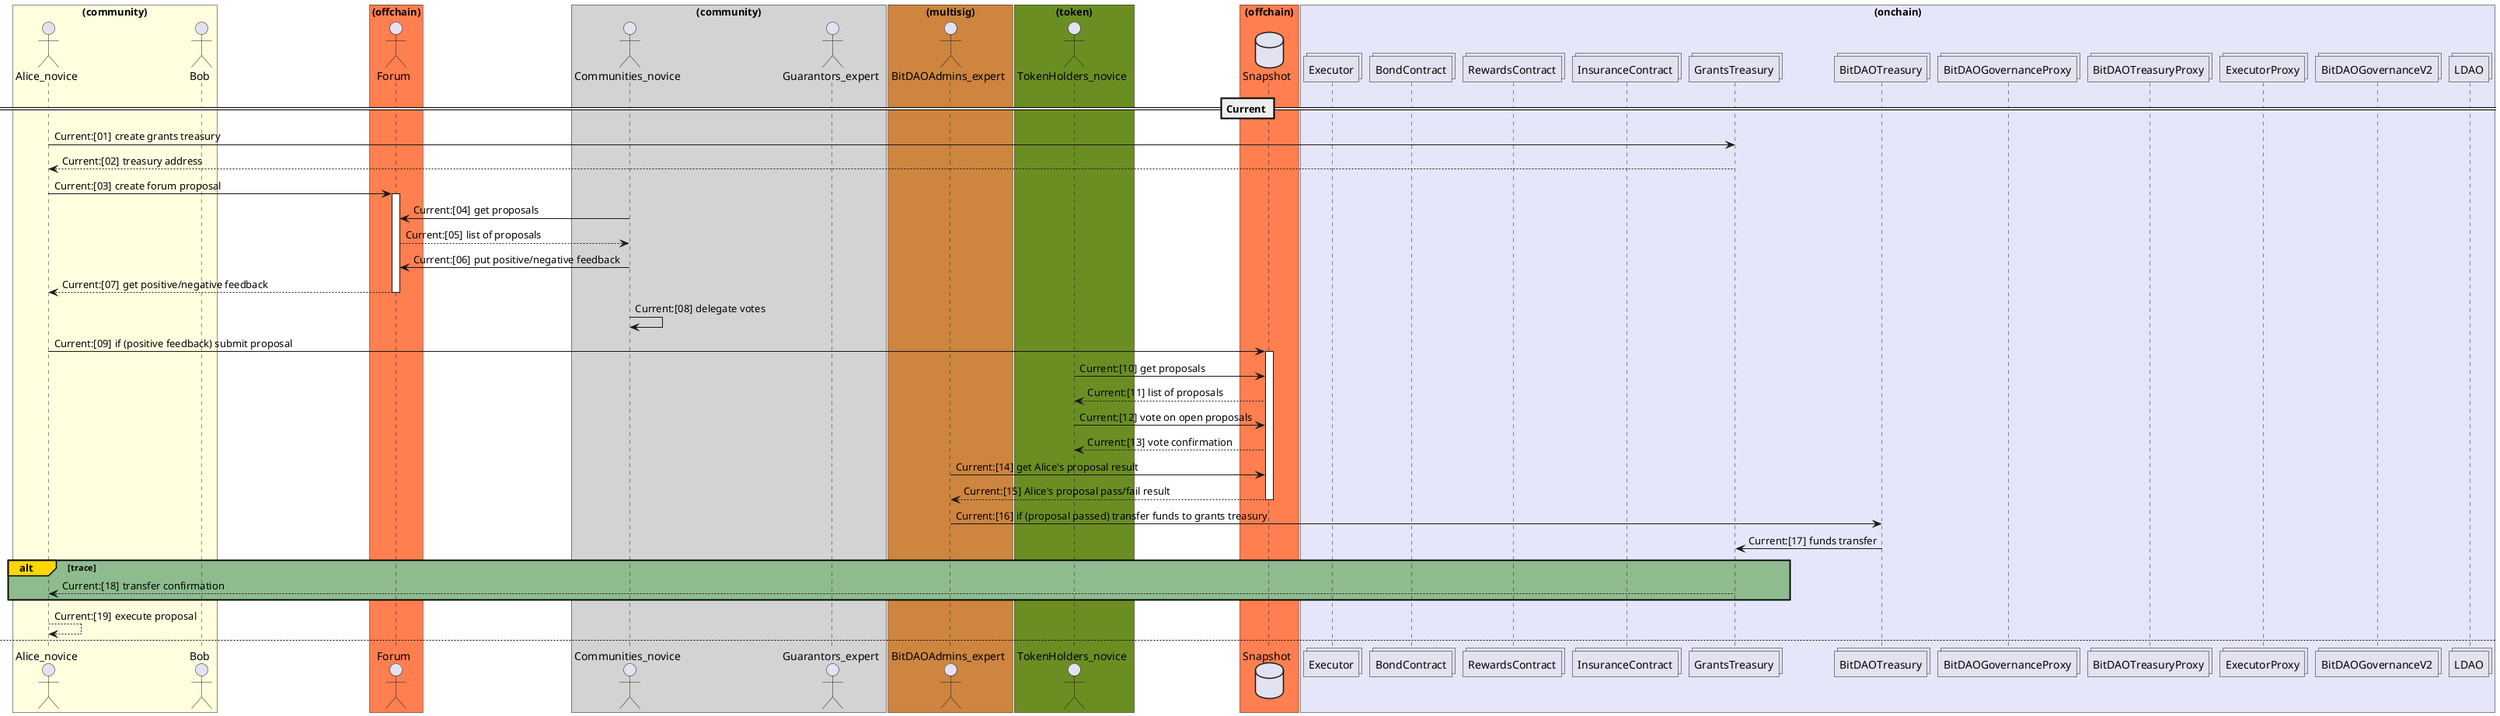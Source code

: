 @startuml
!pragma layout smetana
'skinparam defaultFontSize 29

'https://plantuml.com/sequence-diagram
box "(community)" #LightYellow
actor Alice_novice as alice
actor Bob as bob
end box

box "(offchain)" #Coral
actor Forum as forum
end box

box "(community)" #LightGray
actor Communities_novice as community
actor Guarantors_expert as guarantor
end box

box "(multisig)" #Peru
actor BitDAOAdmins_expert as bitdaoadmin
end box

box "(token)" #OliveDrab
actor TokenHolders_novice as tokenholders
endbox

box "(offchain)" #Coral
database Snapshot as snapshot
end box

box "(onchain)" #Lavender
collections Executor as executor
collections BondContract as bondcontract
collections RewardsContract as rewardscontract
collections InsuranceContract as insurancecontract
collections GrantsTreasury as grantstreasury
collections BitDAOTreasury as bitdaotreasury
collections BitDAOGovernanceProxy as governanceproxy
collections BitDAOTreasuryProxy as treasuryproxy
collections ExecutorProxy as executorproxy
collections BitDAOGovernanceV2 as bitdaogovernance
collections LDAO
end box

autonumber "Current:[00]"

== Current ==

alice -> grantstreasury: create grants treasury
alice <-- grantstreasury: treasury address

alice -> forum: create forum proposal
activate forum
community -> forum: get proposals
community <-- forum: list of proposals
community -> forum: put positive/negative feedback
alice <-- forum: get positive/negative feedback
deactivate forum

community -> community: delegate votes

alice -> snapshot: if (positive feedback) submit proposal
activate snapshot
tokenholders -> snapshot: get proposals
tokenholders <-- snapshot: list of proposals
tokenholders -> snapshot: vote on open proposals
tokenholders <-- snapshot: vote confirmation

'alice -> snapshot: get Alice's proposal result
'alice <-- snapshot: Alice's proposal pass/fail result

bitdaoadmin -> snapshot: get Alice's proposal result
bitdaoadmin <-- snapshot: Alice's proposal pass/fail result
deactivate snapshot

bitdaoadmin -> bitdaotreasury: if (proposal passed) transfer funds to grants treasury
bitdaotreasury -> grantstreasury: funds transfer

alt#Gold #DarkSeaGreen trace
  alice <-- grantstreasury: transfer confirmation
end

alice --> alice: execute proposal

newpage

autonumber "Bond:[00]"

== Bond ==


alice -> grantstreasury: create grants treasury
alice <-- grantstreasury: treasury address

' bond

alice -> forum: create forum proposal
activate forum
guarantor -> forum: get proposals
guarantor <-- forum: list of proposals
guarantor -> forum: put positive/negative feedback

alice -> bondcontract: if (positive) create bond
guarantor -> bondcontract: if (positive) contribute BIT tokens
guarantor <-- bondcontract: ERC20 Fungible bond tokens (1:1 swap)

' treasury

community -> forum: get proposals
community <-- forum: list of proposals
community -> forum: put positive/negative feedback
alice <-- forum: get positive/negative feedback
deactivate forum

community --> community: delegate votes

alice -> snapshot: if (positive feedback) submit proposal
activate snapshot
tokenholders -> snapshot: get proposals
tokenholders <-- snapshot: list of proposals
tokenholders -> snapshot: vote on open proposals
tokenholders <-- snapshot: vote confirmation
deactivate snapshot

bitdaoadmin -> bitdaotreasury: if (pass) allow funds transfer
bitdaotreasury -> grantstreasury: transfer funds

' execution

alice --> alice: execute proposal


' tranche request

'alice -> forum: create tranche release request forum proposal
'activate forum
'guarantor -> forum: get proposals
'guarantor <-- forum: list of proposals
'guarantor -> forum: put positive/negative feedback
'
'community -> forum: get proposals
'community <-- forum: list of proposals
'community -> forum: put positive/negative feedback
'
'alice <-- forum: get positive/negative feedback
'deactivate forum
'
'community --> community: delegate votes

' bond release

alice -> forum: create bond release request forum proposal
activate forum

guarantor -> forum: get proposals
guarantor <-- forum: list of proposals
guarantor -> forum: put positive/negative feedback

community -> forum: get proposals
community <-- forum: list of proposals
community -> forum: put positive/negative feedback

alice <-- forum: get positive/negative feedback
deactivate forum

community --> community: delegate votes

alice -> snapshot: if (positive feedback) submit bond release request proposal
activate snapshot
guarantor -> snapshot: get proposals
guarantor <-- snapshot: list of proposals
guarantor -> snapshot: vote to release or proportional slash

tokenholders -> snapshot: get proposals
tokenholders <-- snapshot: list of proposals
tokenholders -> snapshot: vote on open proposals
tokenholders <-- snapshot: vote confirmation
deactivate snapshot

bitdaoadmin -> snapshot: get vote result
bitdaoadmin <-- snapshot: pass/fail proposal result

alt#Gold #LightBlue pass
    bitdaoadmin -> bondcontract: release bond
    bitdaoadmin <-- bondcontract: release confirmation
    guarantor -> bondcontract: submit and redeem bond tokens
    guarantor <-- bondcontract: transfer BIT tokens
else #Pink fail
    bitdaoadmin -> bondcontract: slash bond
    bondcontract -> bitdaotreasury: transfer any slashed BIT tokens
    guarantor -> bondcontract: submit and redeem bond tokens (relative to non-slashed portion)
    guarantor <-- bondcontract: transfer BIT tokens
end

alt#Gold #DarkSeaGreen trace
  bitdaoadmin <-- bondcontract: TxHash
end

newpage

autonumber "Roles:[00]"

== Roles ==

alice -> forum: submit create role proposal
community -> forum: list role proposals
community <-- forum: role proposals
community -> forum: positive/negative feedback
alice <-- forum: get positive/negative feedback

community -> community: delegate votes

alice -> snapshot: if (positive) create admin role

bitdaoadmin -> snapshot: list role proposals
bitdaoadmin <-- snapshot: role proposals
bitdaoadmin -> snapshot: get results
bitdaoadmin <-- snapshot: list of results

bitdaoadmin -> bitdaogovernance: if (pass) create role

alt#Gold #DarkSeaGreen trace
  bitdaoadmin <-- bitdaogovernance: TxHash
end

newpage

autonumber "Insurance:[00]"

== Insurance ==

alice -> insurancecontract: create insurance ticket


alice -> insurancecontract: pay for insurance daily / monthly


alice -> insurancecontract: compensate

community -> community: delegate votes

alice -> snapshot: submit proposal
guarantor -> snapshot: get proposals
guarantor <-- snapshot: list of proposals
guarantor -> snapshot: vote on proposal
guarantor <-- snapshot: vote confirmation

bitdaoadmin -> snapshot: get vote result
bitdaoadmin <-- snapshot: pass/fail vote result

bitdaoadmin -> bitdaotreasury: if (proposal passes) allow funds
bitdaotreasury -> insurancecontract: transfer funds

alice <-- insurancecontract: execute proposal


bitdaoadmin -> insurancecontract: if (high debt) terminate alice insurance

community -> community: delegate votes

bitdaoadmin -> snapshot: submit proposal
guarantor -> snapshot: get all proposals
guarantor <-- snapshot: list of proposals
guarantor -> snapshot: vote on proposal

bitdaoadmin -> snapshot: get vote result
bitdaoadmin <-- snapshot: pass/fail vote result

bitdaoadmin -> insurancecontract: if (proposal passes) terminate insurance
bitdaoadmin <-- insurancecontract: execute proposal

newpage

autonumber "Upgrades:[00]"

== Upgrades ==

bitdaoadmin -> governanceproxy: deploy proxy and set initial implementation
bitdaoadmin -> treasuryproxy: deploy proxy and set initial implementation
bitdaoadmin -> executorproxy: deploy proxy and set initial implementation


alice -> bitdaogovernance: deploy new bitdaogovernance implementation
alice -> bitdaotreasury: deploy new bitdaotreasury implementation
alice -> executor: deploy new executor implementation

alice -> forum: create forum upgrade proposal
alice <- community: positive/negative feedback

community -> community: delegate role based votes

alice -> bitdaogovernance: if (roles) submit upgrade proposal
community -> bitdaogovernance: roles voting

bitdaoadmin -> bitdaogovernance: get roles voting result
bitdaoadmin <-- bitdaogovernance: pass/fail vote result

bitdaoadmin -> bitdaogovernance: start execution
executor <-- bitdaogovernance: execute proposal
executor -> governanceproxy: set new bitdaogovernance implementation
executor -> treasuryproxy: set new bitdaotreasury implementation
executor -> executorproxy: set new executor implementation

newpage

autonumber "Rewards:[00]"

== Rewards ==

alice -> forum: create forum proposal
alice <- guarantor: positive/negative feedback
alice -> rewardscontract: if (positive) create rewards program

community -> community: delegate votes

alice -> snapshot: submit proposal

bitdaoadmin -> bitdaotreasury: if (pass) allow funds
bitdaotreasury -> rewardscontract: transfer funds for rewards

alice <-- rewardscontract: execute proposal


bob -> forum: create forum proposal
bob <- guarantor: positive/negative feedback

bob -> snapshot: submit release request
community -> community: delegate votes
community -> snapshot: vote
community -> rewardscontract: if (voted) claim reward


@enduml